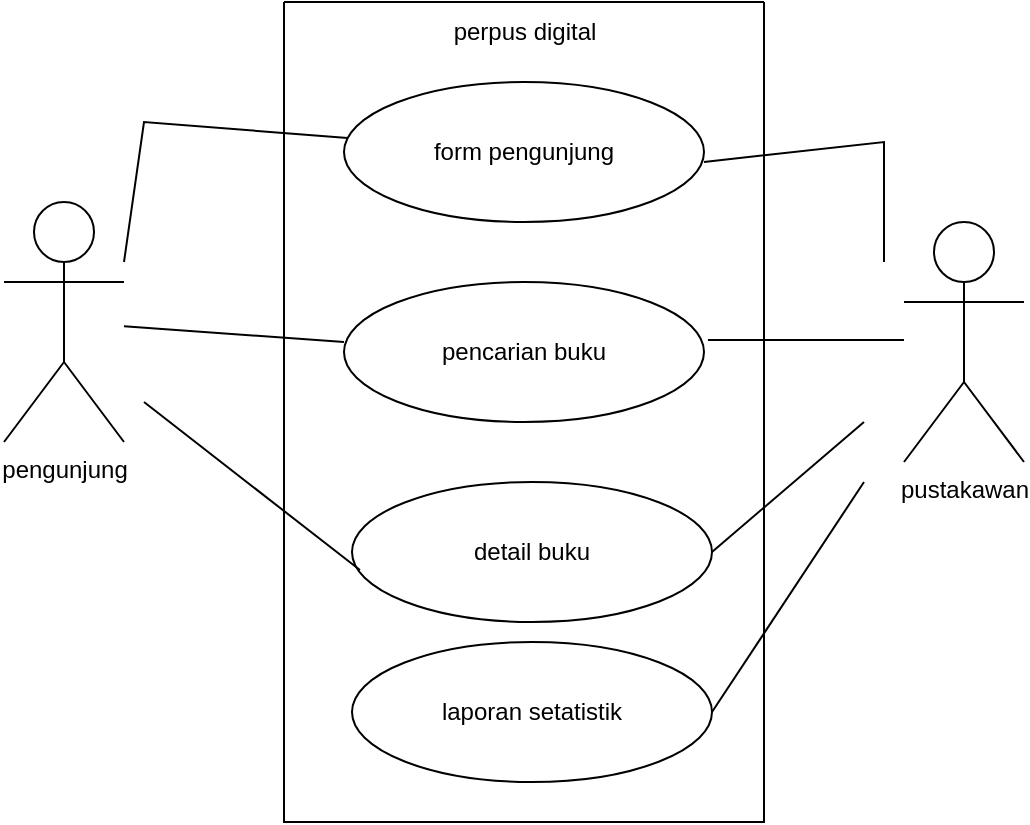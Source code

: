 <mxfile version="23.1.1" type="github">
  <diagram name="Halaman-1" id="qcv07URxWWt_zgONhXQC">
    <mxGraphModel dx="1434" dy="780" grid="1" gridSize="10" guides="1" tooltips="1" connect="1" arrows="1" fold="1" page="1" pageScale="1" pageWidth="827" pageHeight="1169" math="0" shadow="0">
      <root>
        <mxCell id="0" />
        <mxCell id="1" parent="0" />
        <mxCell id="LGczJItEcJPwWo0bh8cd-1" value="" style="swimlane;startSize=0;" vertex="1" parent="1">
          <mxGeometry x="290" y="120" width="240" height="410" as="geometry" />
        </mxCell>
        <mxCell id="LGczJItEcJPwWo0bh8cd-2" value="form pengunjung" style="ellipse;whiteSpace=wrap;html=1;" vertex="1" parent="LGczJItEcJPwWo0bh8cd-1">
          <mxGeometry x="30" y="40" width="180" height="70" as="geometry" />
        </mxCell>
        <mxCell id="LGczJItEcJPwWo0bh8cd-3" value="pencarian buku" style="ellipse;whiteSpace=wrap;html=1;" vertex="1" parent="LGczJItEcJPwWo0bh8cd-1">
          <mxGeometry x="30" y="140" width="180" height="70" as="geometry" />
        </mxCell>
        <mxCell id="LGczJItEcJPwWo0bh8cd-4" value="detail buku" style="ellipse;whiteSpace=wrap;html=1;" vertex="1" parent="LGczJItEcJPwWo0bh8cd-1">
          <mxGeometry x="34" y="240" width="180" height="70" as="geometry" />
        </mxCell>
        <mxCell id="LGczJItEcJPwWo0bh8cd-5" value="laporan setatistik" style="ellipse;whiteSpace=wrap;html=1;" vertex="1" parent="LGczJItEcJPwWo0bh8cd-1">
          <mxGeometry x="34" y="320" width="180" height="70" as="geometry" />
        </mxCell>
        <mxCell id="LGczJItEcJPwWo0bh8cd-13" value="" style="endArrow=none;html=1;rounded=0;" edge="1" parent="LGczJItEcJPwWo0bh8cd-1" target="LGczJItEcJPwWo0bh8cd-2">
          <mxGeometry width="50" height="50" relative="1" as="geometry">
            <mxPoint x="-80" y="130" as="sourcePoint" />
            <mxPoint x="150" y="260" as="targetPoint" />
            <Array as="points">
              <mxPoint x="-80" y="130" />
              <mxPoint x="-70" y="60" />
            </Array>
          </mxGeometry>
        </mxCell>
        <mxCell id="LGczJItEcJPwWo0bh8cd-18" value="" style="endArrow=none;html=1;rounded=0;" edge="1" parent="LGczJItEcJPwWo0bh8cd-1">
          <mxGeometry width="50" height="50" relative="1" as="geometry">
            <mxPoint x="300" y="130" as="sourcePoint" />
            <mxPoint x="210" y="80" as="targetPoint" />
            <Array as="points">
              <mxPoint x="300" y="120" />
              <mxPoint x="300" y="70" />
              <mxPoint x="210" y="80" />
            </Array>
          </mxGeometry>
        </mxCell>
        <mxCell id="LGczJItEcJPwWo0bh8cd-19" value="perpus digital" style="text;html=1;align=center;verticalAlign=middle;resizable=0;points=[];autosize=1;strokeColor=none;fillColor=none;" vertex="1" parent="LGczJItEcJPwWo0bh8cd-1">
          <mxGeometry x="75" width="90" height="30" as="geometry" />
        </mxCell>
        <mxCell id="LGczJItEcJPwWo0bh8cd-21" value="" style="endArrow=none;html=1;rounded=0;exitX=1.011;exitY=0.414;exitDx=0;exitDy=0;exitPerimeter=0;" edge="1" parent="LGczJItEcJPwWo0bh8cd-1" source="LGczJItEcJPwWo0bh8cd-3">
          <mxGeometry width="50" height="50" relative="1" as="geometry">
            <mxPoint x="200" y="174.5" as="sourcePoint" />
            <mxPoint x="310" y="169" as="targetPoint" />
            <Array as="points" />
          </mxGeometry>
        </mxCell>
        <mxCell id="LGczJItEcJPwWo0bh8cd-11" value="pustakawan" style="shape=umlActor;verticalLabelPosition=bottom;verticalAlign=top;html=1;outlineConnect=0;" vertex="1" parent="1">
          <mxGeometry x="600" y="230" width="60" height="120" as="geometry" />
        </mxCell>
        <mxCell id="LGczJItEcJPwWo0bh8cd-12" value="pengunjung" style="shape=umlActor;verticalLabelPosition=bottom;verticalAlign=top;html=1;outlineConnect=0;" vertex="1" parent="1">
          <mxGeometry x="150" y="220" width="60" height="120" as="geometry" />
        </mxCell>
        <mxCell id="LGczJItEcJPwWo0bh8cd-20" value="" style="endArrow=none;html=1;rounded=0;entryX=0;entryY=0.429;entryDx=0;entryDy=0;entryPerimeter=0;" edge="1" parent="1" source="LGczJItEcJPwWo0bh8cd-12" target="LGczJItEcJPwWo0bh8cd-3">
          <mxGeometry width="50" height="50" relative="1" as="geometry">
            <mxPoint x="390" y="370" as="sourcePoint" />
            <mxPoint x="440" y="320" as="targetPoint" />
          </mxGeometry>
        </mxCell>
        <mxCell id="LGczJItEcJPwWo0bh8cd-22" value="" style="endArrow=none;html=1;rounded=0;entryX=0.022;entryY=0.629;entryDx=0;entryDy=0;entryPerimeter=0;" edge="1" parent="1" target="LGczJItEcJPwWo0bh8cd-4">
          <mxGeometry width="50" height="50" relative="1" as="geometry">
            <mxPoint x="220" y="320" as="sourcePoint" />
            <mxPoint x="440" y="320" as="targetPoint" />
          </mxGeometry>
        </mxCell>
        <mxCell id="LGczJItEcJPwWo0bh8cd-23" value="" style="endArrow=none;html=1;rounded=0;exitX=1;exitY=0.5;exitDx=0;exitDy=0;" edge="1" parent="1" source="LGczJItEcJPwWo0bh8cd-4">
          <mxGeometry width="50" height="50" relative="1" as="geometry">
            <mxPoint x="390" y="370" as="sourcePoint" />
            <mxPoint x="580" y="330" as="targetPoint" />
          </mxGeometry>
        </mxCell>
        <mxCell id="LGczJItEcJPwWo0bh8cd-24" value="" style="endArrow=none;html=1;rounded=0;exitX=1;exitY=0.5;exitDx=0;exitDy=0;" edge="1" parent="1" source="LGczJItEcJPwWo0bh8cd-5">
          <mxGeometry width="50" height="50" relative="1" as="geometry">
            <mxPoint x="390" y="370" as="sourcePoint" />
            <mxPoint x="580" y="360" as="targetPoint" />
          </mxGeometry>
        </mxCell>
      </root>
    </mxGraphModel>
  </diagram>
</mxfile>
